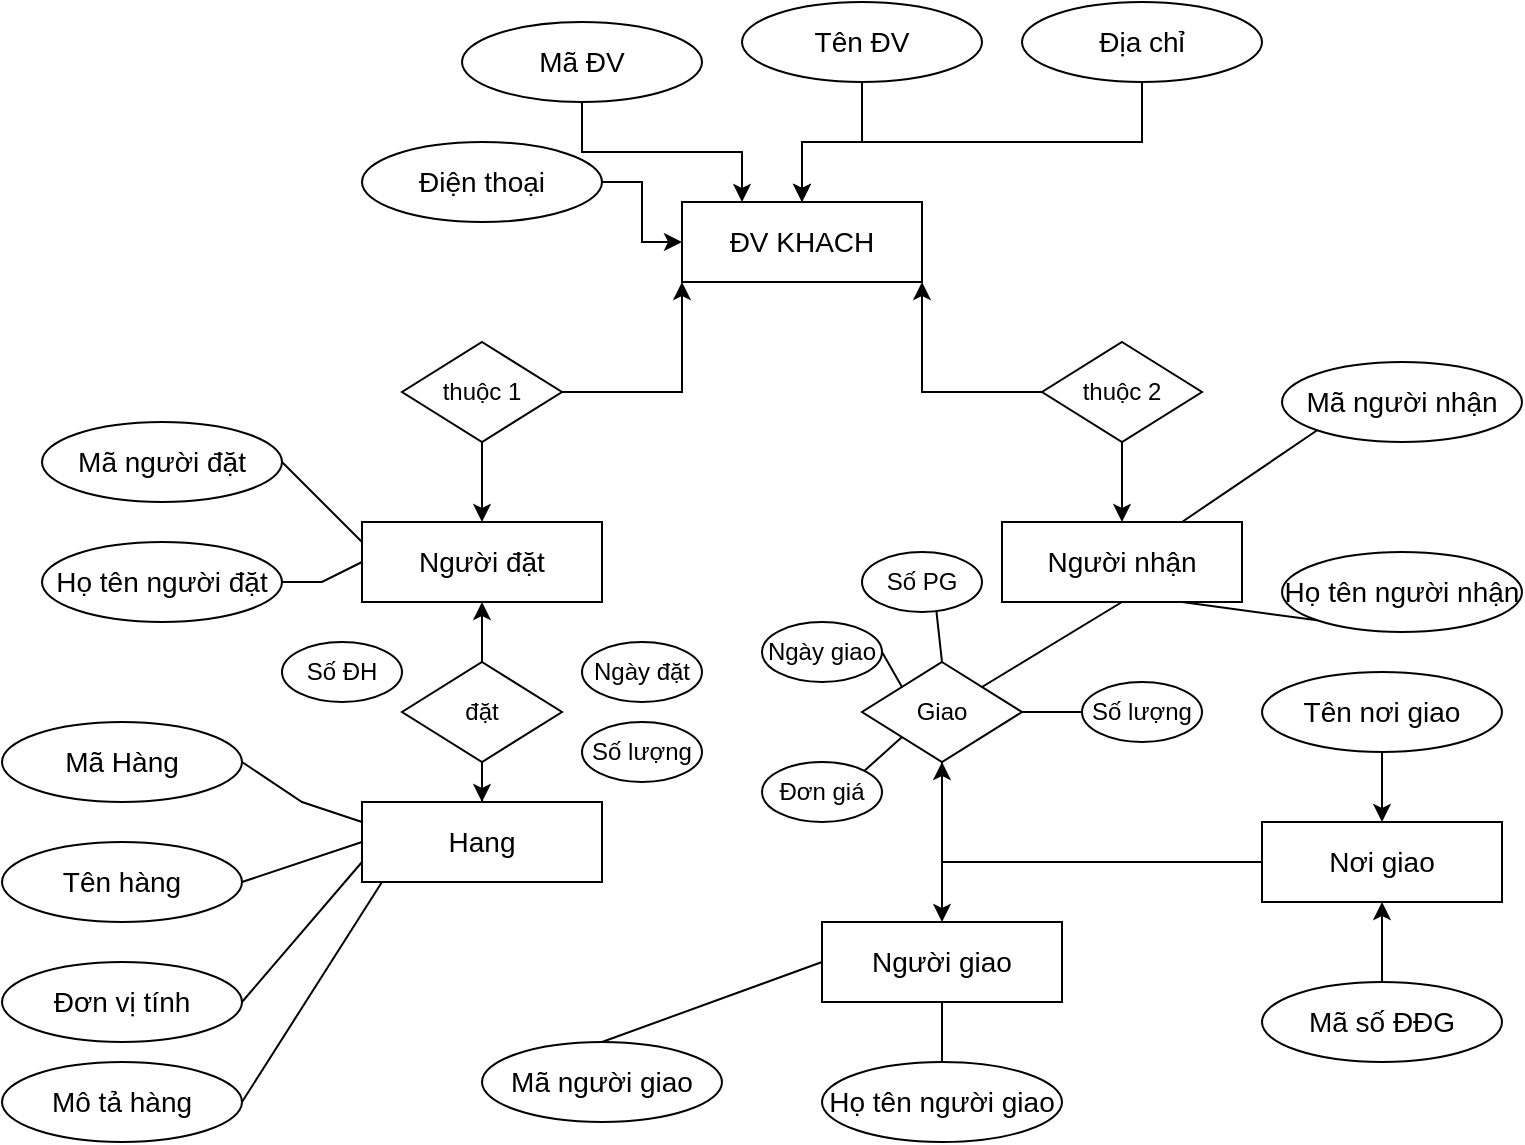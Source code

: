 <mxfile version="21.1.7" type="device">
  <diagram name="Trang-1" id="0T2DpnhNtaOEDZ0AAVh_">
    <mxGraphModel dx="1290" dy="637" grid="1" gridSize="10" guides="1" tooltips="1" connect="1" arrows="1" fold="1" page="1" pageScale="1" pageWidth="3300" pageHeight="4681" math="0" shadow="0">
      <root>
        <mxCell id="0" />
        <mxCell id="1" parent="0" />
        <mxCell id="S2ADbZ0K08sxcOndsPeL-1" value="&lt;font style=&quot;font-size: 14px;&quot;&gt;Người đặt&lt;/font&gt;" style="rounded=0;whiteSpace=wrap;html=1;" vertex="1" parent="1">
          <mxGeometry x="310" y="310" width="120" height="40" as="geometry" />
        </mxCell>
        <mxCell id="S2ADbZ0K08sxcOndsPeL-2" value="&lt;font style=&quot;font-size: 14px;&quot;&gt;Người nhận&lt;/font&gt;" style="rounded=0;whiteSpace=wrap;html=1;" vertex="1" parent="1">
          <mxGeometry x="630" y="310" width="120" height="40" as="geometry" />
        </mxCell>
        <mxCell id="S2ADbZ0K08sxcOndsPeL-3" value="&lt;span style=&quot;font-size: 14px;&quot;&gt;ĐV KHACH&lt;/span&gt;" style="rounded=0;whiteSpace=wrap;html=1;" vertex="1" parent="1">
          <mxGeometry x="470" y="150" width="120" height="40" as="geometry" />
        </mxCell>
        <mxCell id="S2ADbZ0K08sxcOndsPeL-4" value="&lt;font style=&quot;font-size: 14px;&quot;&gt;Hang&lt;/font&gt;" style="rounded=0;whiteSpace=wrap;html=1;" vertex="1" parent="1">
          <mxGeometry x="310" y="450" width="120" height="40" as="geometry" />
        </mxCell>
        <mxCell id="S2ADbZ0K08sxcOndsPeL-17" style="edgeStyle=orthogonalEdgeStyle;rounded=0;orthogonalLoop=1;jettySize=auto;html=1;entryX=0;entryY=1;entryDx=0;entryDy=0;" edge="1" parent="1" source="S2ADbZ0K08sxcOndsPeL-5" target="S2ADbZ0K08sxcOndsPeL-3">
          <mxGeometry relative="1" as="geometry" />
        </mxCell>
        <mxCell id="S2ADbZ0K08sxcOndsPeL-18" style="edgeStyle=orthogonalEdgeStyle;rounded=0;orthogonalLoop=1;jettySize=auto;html=1;exitX=0.5;exitY=1;exitDx=0;exitDy=0;entryX=0.5;entryY=0;entryDx=0;entryDy=0;" edge="1" parent="1" source="S2ADbZ0K08sxcOndsPeL-5" target="S2ADbZ0K08sxcOndsPeL-1">
          <mxGeometry relative="1" as="geometry" />
        </mxCell>
        <mxCell id="S2ADbZ0K08sxcOndsPeL-5" value="thuộc 1" style="rhombus;whiteSpace=wrap;html=1;" vertex="1" parent="1">
          <mxGeometry x="330" y="220" width="80" height="50" as="geometry" />
        </mxCell>
        <mxCell id="S2ADbZ0K08sxcOndsPeL-21" style="edgeStyle=orthogonalEdgeStyle;rounded=0;orthogonalLoop=1;jettySize=auto;html=1;entryX=0.5;entryY=1;entryDx=0;entryDy=0;" edge="1" parent="1" source="S2ADbZ0K08sxcOndsPeL-6" target="S2ADbZ0K08sxcOndsPeL-1">
          <mxGeometry relative="1" as="geometry" />
        </mxCell>
        <mxCell id="S2ADbZ0K08sxcOndsPeL-22" style="edgeStyle=orthogonalEdgeStyle;rounded=0;orthogonalLoop=1;jettySize=auto;html=1;entryX=0.5;entryY=0;entryDx=0;entryDy=0;" edge="1" parent="1" source="S2ADbZ0K08sxcOndsPeL-6" target="S2ADbZ0K08sxcOndsPeL-4">
          <mxGeometry relative="1" as="geometry" />
        </mxCell>
        <mxCell id="S2ADbZ0K08sxcOndsPeL-6" value="đặt" style="rhombus;whiteSpace=wrap;html=1;" vertex="1" parent="1">
          <mxGeometry x="330" y="380" width="80" height="50" as="geometry" />
        </mxCell>
        <mxCell id="S2ADbZ0K08sxcOndsPeL-52" style="edgeStyle=orthogonalEdgeStyle;rounded=0;orthogonalLoop=1;jettySize=auto;html=1;entryX=0.5;entryY=0;entryDx=0;entryDy=0;" edge="1" parent="1" source="S2ADbZ0K08sxcOndsPeL-7" target="S2ADbZ0K08sxcOndsPeL-47">
          <mxGeometry relative="1" as="geometry" />
        </mxCell>
        <mxCell id="S2ADbZ0K08sxcOndsPeL-7" value="Giao" style="rhombus;whiteSpace=wrap;html=1;" vertex="1" parent="1">
          <mxGeometry x="560" y="380" width="80" height="50" as="geometry" />
        </mxCell>
        <mxCell id="S2ADbZ0K08sxcOndsPeL-19" style="edgeStyle=orthogonalEdgeStyle;rounded=0;orthogonalLoop=1;jettySize=auto;html=1;exitX=0.5;exitY=1;exitDx=0;exitDy=0;entryX=0.5;entryY=0;entryDx=0;entryDy=0;" edge="1" parent="1" source="S2ADbZ0K08sxcOndsPeL-8" target="S2ADbZ0K08sxcOndsPeL-2">
          <mxGeometry relative="1" as="geometry" />
        </mxCell>
        <mxCell id="S2ADbZ0K08sxcOndsPeL-20" style="edgeStyle=orthogonalEdgeStyle;rounded=0;orthogonalLoop=1;jettySize=auto;html=1;entryX=1;entryY=1;entryDx=0;entryDy=0;" edge="1" parent="1" source="S2ADbZ0K08sxcOndsPeL-8" target="S2ADbZ0K08sxcOndsPeL-3">
          <mxGeometry relative="1" as="geometry" />
        </mxCell>
        <mxCell id="S2ADbZ0K08sxcOndsPeL-8" value="thuộc 2" style="rhombus;whiteSpace=wrap;html=1;" vertex="1" parent="1">
          <mxGeometry x="650" y="220" width="80" height="50" as="geometry" />
        </mxCell>
        <mxCell id="S2ADbZ0K08sxcOndsPeL-16" style="edgeStyle=orthogonalEdgeStyle;rounded=0;orthogonalLoop=1;jettySize=auto;html=1;entryX=0;entryY=0.5;entryDx=0;entryDy=0;" edge="1" parent="1" source="S2ADbZ0K08sxcOndsPeL-9" target="S2ADbZ0K08sxcOndsPeL-3">
          <mxGeometry relative="1" as="geometry" />
        </mxCell>
        <mxCell id="S2ADbZ0K08sxcOndsPeL-9" value="&lt;font style=&quot;font-size: 14px;&quot;&gt;Điện thoại&lt;/font&gt;" style="ellipse;whiteSpace=wrap;html=1;" vertex="1" parent="1">
          <mxGeometry x="310" y="120" width="120" height="40" as="geometry" />
        </mxCell>
        <mxCell id="S2ADbZ0K08sxcOndsPeL-15" style="edgeStyle=orthogonalEdgeStyle;rounded=0;orthogonalLoop=1;jettySize=auto;html=1;entryX=0.25;entryY=0;entryDx=0;entryDy=0;" edge="1" parent="1" source="S2ADbZ0K08sxcOndsPeL-10" target="S2ADbZ0K08sxcOndsPeL-3">
          <mxGeometry relative="1" as="geometry" />
        </mxCell>
        <mxCell id="S2ADbZ0K08sxcOndsPeL-10" value="&lt;font style=&quot;font-size: 14px;&quot;&gt;Mã ĐV&lt;/font&gt;" style="ellipse;whiteSpace=wrap;html=1;" vertex="1" parent="1">
          <mxGeometry x="360" y="60" width="120" height="40" as="geometry" />
        </mxCell>
        <mxCell id="S2ADbZ0K08sxcOndsPeL-14" style="edgeStyle=orthogonalEdgeStyle;rounded=0;orthogonalLoop=1;jettySize=auto;html=1;entryX=0.5;entryY=0;entryDx=0;entryDy=0;" edge="1" parent="1" source="S2ADbZ0K08sxcOndsPeL-11" target="S2ADbZ0K08sxcOndsPeL-3">
          <mxGeometry relative="1" as="geometry" />
        </mxCell>
        <mxCell id="S2ADbZ0K08sxcOndsPeL-11" value="&lt;font style=&quot;font-size: 14px;&quot;&gt;Tên ĐV&lt;/font&gt;" style="ellipse;whiteSpace=wrap;html=1;" vertex="1" parent="1">
          <mxGeometry x="500" y="50" width="120" height="40" as="geometry" />
        </mxCell>
        <mxCell id="S2ADbZ0K08sxcOndsPeL-13" style="edgeStyle=orthogonalEdgeStyle;rounded=0;orthogonalLoop=1;jettySize=auto;html=1;exitX=0.5;exitY=1;exitDx=0;exitDy=0;" edge="1" parent="1" source="S2ADbZ0K08sxcOndsPeL-12" target="S2ADbZ0K08sxcOndsPeL-3">
          <mxGeometry relative="1" as="geometry" />
        </mxCell>
        <mxCell id="S2ADbZ0K08sxcOndsPeL-12" value="&lt;span style=&quot;font-size: 14px;&quot;&gt;Địa chỉ&lt;/span&gt;" style="ellipse;whiteSpace=wrap;html=1;" vertex="1" parent="1">
          <mxGeometry x="640" y="50" width="120" height="40" as="geometry" />
        </mxCell>
        <mxCell id="S2ADbZ0K08sxcOndsPeL-23" value="&lt;font style=&quot;font-size: 14px;&quot;&gt;Mã Hàng&lt;/font&gt;" style="ellipse;whiteSpace=wrap;html=1;" vertex="1" parent="1">
          <mxGeometry x="130" y="410" width="120" height="40" as="geometry" />
        </mxCell>
        <mxCell id="S2ADbZ0K08sxcOndsPeL-24" value="&lt;font style=&quot;font-size: 14px;&quot;&gt;Tên hàng&lt;/font&gt;" style="ellipse;whiteSpace=wrap;html=1;" vertex="1" parent="1">
          <mxGeometry x="130" y="470" width="120" height="40" as="geometry" />
        </mxCell>
        <mxCell id="S2ADbZ0K08sxcOndsPeL-25" value="&lt;span style=&quot;font-size: 14px;&quot;&gt;Đơn vị tính&lt;/span&gt;" style="ellipse;whiteSpace=wrap;html=1;" vertex="1" parent="1">
          <mxGeometry x="130" y="530" width="120" height="40" as="geometry" />
        </mxCell>
        <mxCell id="S2ADbZ0K08sxcOndsPeL-26" value="&lt;span style=&quot;font-size: 14px;&quot;&gt;Mô tả hàng&lt;/span&gt;" style="ellipse;whiteSpace=wrap;html=1;" vertex="1" parent="1">
          <mxGeometry x="130" y="580" width="120" height="40" as="geometry" />
        </mxCell>
        <mxCell id="S2ADbZ0K08sxcOndsPeL-27" value="" style="endArrow=none;html=1;rounded=0;entryX=1;entryY=0.5;entryDx=0;entryDy=0;exitX=0;exitY=0.25;exitDx=0;exitDy=0;" edge="1" parent="1" source="S2ADbZ0K08sxcOndsPeL-4" target="S2ADbZ0K08sxcOndsPeL-23">
          <mxGeometry width="50" height="50" relative="1" as="geometry">
            <mxPoint x="630" y="350" as="sourcePoint" />
            <mxPoint x="680" y="300" as="targetPoint" />
            <Array as="points">
              <mxPoint x="280" y="450" />
            </Array>
          </mxGeometry>
        </mxCell>
        <mxCell id="S2ADbZ0K08sxcOndsPeL-28" value="" style="endArrow=none;html=1;rounded=0;entryX=1;entryY=0.5;entryDx=0;entryDy=0;exitX=0;exitY=0.5;exitDx=0;exitDy=0;" edge="1" parent="1" source="S2ADbZ0K08sxcOndsPeL-4" target="S2ADbZ0K08sxcOndsPeL-24">
          <mxGeometry width="50" height="50" relative="1" as="geometry">
            <mxPoint x="630" y="350" as="sourcePoint" />
            <mxPoint x="680" y="300" as="targetPoint" />
          </mxGeometry>
        </mxCell>
        <mxCell id="S2ADbZ0K08sxcOndsPeL-29" value="" style="endArrow=none;html=1;rounded=0;entryX=1;entryY=0.5;entryDx=0;entryDy=0;exitX=0;exitY=0.75;exitDx=0;exitDy=0;" edge="1" parent="1" source="S2ADbZ0K08sxcOndsPeL-4" target="S2ADbZ0K08sxcOndsPeL-25">
          <mxGeometry width="50" height="50" relative="1" as="geometry">
            <mxPoint x="310" y="490" as="sourcePoint" />
            <mxPoint x="250" y="510" as="targetPoint" />
          </mxGeometry>
        </mxCell>
        <mxCell id="S2ADbZ0K08sxcOndsPeL-30" value="" style="endArrow=none;html=1;rounded=0;entryX=1;entryY=0.5;entryDx=0;entryDy=0;exitX=0;exitY=0.75;exitDx=0;exitDy=0;" edge="1" parent="1" target="S2ADbZ0K08sxcOndsPeL-26">
          <mxGeometry width="50" height="50" relative="1" as="geometry">
            <mxPoint x="320" y="490" as="sourcePoint" />
            <mxPoint x="260" y="560" as="targetPoint" />
          </mxGeometry>
        </mxCell>
        <mxCell id="S2ADbZ0K08sxcOndsPeL-31" value="&lt;font style=&quot;font-size: 14px;&quot;&gt;Mã người đặt&lt;/font&gt;" style="ellipse;whiteSpace=wrap;html=1;" vertex="1" parent="1">
          <mxGeometry x="150" y="260" width="120" height="40" as="geometry" />
        </mxCell>
        <mxCell id="S2ADbZ0K08sxcOndsPeL-32" value="&lt;font style=&quot;font-size: 14px;&quot;&gt;Họ tên người đặt&lt;/font&gt;" style="ellipse;whiteSpace=wrap;html=1;" vertex="1" parent="1">
          <mxGeometry x="150" y="320" width="120" height="40" as="geometry" />
        </mxCell>
        <mxCell id="S2ADbZ0K08sxcOndsPeL-33" value="" style="endArrow=none;html=1;rounded=0;entryX=1;entryY=0.5;entryDx=0;entryDy=0;exitX=0;exitY=0.5;exitDx=0;exitDy=0;" edge="1" parent="1" source="S2ADbZ0K08sxcOndsPeL-1" target="S2ADbZ0K08sxcOndsPeL-32">
          <mxGeometry width="50" height="50" relative="1" as="geometry">
            <mxPoint x="320" y="480" as="sourcePoint" />
            <mxPoint x="260" y="500" as="targetPoint" />
            <Array as="points">
              <mxPoint x="290" y="340" />
            </Array>
          </mxGeometry>
        </mxCell>
        <mxCell id="S2ADbZ0K08sxcOndsPeL-34" value="" style="endArrow=none;html=1;rounded=0;entryX=1;entryY=0.5;entryDx=0;entryDy=0;exitX=0;exitY=0.25;exitDx=0;exitDy=0;" edge="1" parent="1" source="S2ADbZ0K08sxcOndsPeL-1" target="S2ADbZ0K08sxcOndsPeL-31">
          <mxGeometry width="50" height="50" relative="1" as="geometry">
            <mxPoint x="320" y="340" as="sourcePoint" />
            <mxPoint x="280" y="350" as="targetPoint" />
          </mxGeometry>
        </mxCell>
        <mxCell id="S2ADbZ0K08sxcOndsPeL-35" value="&lt;font style=&quot;font-size: 12px;&quot;&gt;Số ĐH&lt;/font&gt;" style="ellipse;whiteSpace=wrap;html=1;" vertex="1" parent="1">
          <mxGeometry x="270" y="370" width="60" height="30" as="geometry" />
        </mxCell>
        <mxCell id="S2ADbZ0K08sxcOndsPeL-36" value="&lt;font style=&quot;font-size: 12px;&quot;&gt;Ngày đặt&lt;/font&gt;" style="ellipse;whiteSpace=wrap;html=1;" vertex="1" parent="1">
          <mxGeometry x="420" y="370" width="60" height="30" as="geometry" />
        </mxCell>
        <mxCell id="S2ADbZ0K08sxcOndsPeL-37" value="&lt;font style=&quot;font-size: 12px;&quot;&gt;Số lượng&lt;/font&gt;" style="ellipse;whiteSpace=wrap;html=1;" vertex="1" parent="1">
          <mxGeometry x="420" y="410" width="60" height="30" as="geometry" />
        </mxCell>
        <mxCell id="S2ADbZ0K08sxcOndsPeL-38" value="&lt;font style=&quot;font-size: 12px;&quot;&gt;Số lượng&lt;/font&gt;" style="ellipse;whiteSpace=wrap;html=1;" vertex="1" parent="1">
          <mxGeometry x="670" y="390" width="60" height="30" as="geometry" />
        </mxCell>
        <mxCell id="S2ADbZ0K08sxcOndsPeL-39" value="&lt;font style=&quot;font-size: 12px;&quot;&gt;Ngày giao&lt;/font&gt;" style="ellipse;whiteSpace=wrap;html=1;" vertex="1" parent="1">
          <mxGeometry x="510" y="360" width="60" height="30" as="geometry" />
        </mxCell>
        <mxCell id="S2ADbZ0K08sxcOndsPeL-40" value="Đơn giá" style="ellipse;whiteSpace=wrap;html=1;" vertex="1" parent="1">
          <mxGeometry x="510" y="430" width="60" height="30" as="geometry" />
        </mxCell>
        <mxCell id="S2ADbZ0K08sxcOndsPeL-41" value="&lt;font style=&quot;font-size: 12px;&quot;&gt;Số PG&lt;/font&gt;" style="ellipse;whiteSpace=wrap;html=1;" vertex="1" parent="1">
          <mxGeometry x="560" y="325" width="60" height="30" as="geometry" />
        </mxCell>
        <mxCell id="S2ADbZ0K08sxcOndsPeL-42" value="" style="endArrow=none;html=1;rounded=0;entryX=0.5;entryY=0;entryDx=0;entryDy=0;exitX=0.62;exitY=0.987;exitDx=0;exitDy=0;exitPerimeter=0;" edge="1" parent="1" source="S2ADbZ0K08sxcOndsPeL-41" target="S2ADbZ0K08sxcOndsPeL-7">
          <mxGeometry width="50" height="50" relative="1" as="geometry">
            <mxPoint x="320" y="340" as="sourcePoint" />
            <mxPoint x="280" y="350" as="targetPoint" />
            <Array as="points" />
          </mxGeometry>
        </mxCell>
        <mxCell id="S2ADbZ0K08sxcOndsPeL-43" value="" style="endArrow=none;html=1;rounded=0;entryX=0;entryY=0;entryDx=0;entryDy=0;exitX=1;exitY=0.5;exitDx=0;exitDy=0;" edge="1" parent="1" source="S2ADbZ0K08sxcOndsPeL-39" target="S2ADbZ0K08sxcOndsPeL-7">
          <mxGeometry width="50" height="50" relative="1" as="geometry">
            <mxPoint x="607" y="365" as="sourcePoint" />
            <mxPoint x="610" y="390" as="targetPoint" />
            <Array as="points" />
          </mxGeometry>
        </mxCell>
        <mxCell id="S2ADbZ0K08sxcOndsPeL-44" value="" style="endArrow=none;html=1;rounded=0;entryX=1;entryY=0;entryDx=0;entryDy=0;exitX=0;exitY=1;exitDx=0;exitDy=0;" edge="1" parent="1" source="S2ADbZ0K08sxcOndsPeL-7" target="S2ADbZ0K08sxcOndsPeL-40">
          <mxGeometry width="50" height="50" relative="1" as="geometry">
            <mxPoint x="580" y="385" as="sourcePoint" />
            <mxPoint x="590" y="403" as="targetPoint" />
            <Array as="points" />
          </mxGeometry>
        </mxCell>
        <mxCell id="S2ADbZ0K08sxcOndsPeL-45" value="" style="endArrow=none;html=1;rounded=0;entryX=1;entryY=0.5;entryDx=0;entryDy=0;exitX=0;exitY=0.5;exitDx=0;exitDy=0;" edge="1" parent="1" source="S2ADbZ0K08sxcOndsPeL-38" target="S2ADbZ0K08sxcOndsPeL-7">
          <mxGeometry width="50" height="50" relative="1" as="geometry">
            <mxPoint x="590" y="428" as="sourcePoint" />
            <mxPoint x="571" y="444" as="targetPoint" />
            <Array as="points" />
          </mxGeometry>
        </mxCell>
        <mxCell id="S2ADbZ0K08sxcOndsPeL-46" value="" style="endArrow=none;html=1;rounded=0;entryX=1;entryY=0;entryDx=0;entryDy=0;exitX=0.5;exitY=1;exitDx=0;exitDy=0;" edge="1" parent="1" source="S2ADbZ0K08sxcOndsPeL-2" target="S2ADbZ0K08sxcOndsPeL-7">
          <mxGeometry width="50" height="50" relative="1" as="geometry">
            <mxPoint x="680" y="415" as="sourcePoint" />
            <mxPoint x="650" y="415" as="targetPoint" />
            <Array as="points" />
          </mxGeometry>
        </mxCell>
        <mxCell id="S2ADbZ0K08sxcOndsPeL-47" value="&lt;font style=&quot;font-size: 14px;&quot;&gt;Người giao&lt;/font&gt;" style="rounded=0;whiteSpace=wrap;html=1;" vertex="1" parent="1">
          <mxGeometry x="540" y="510" width="120" height="40" as="geometry" />
        </mxCell>
        <mxCell id="S2ADbZ0K08sxcOndsPeL-48" value="&lt;font style=&quot;font-size: 14px;&quot;&gt;Mã người giao&lt;/font&gt;" style="ellipse;whiteSpace=wrap;html=1;" vertex="1" parent="1">
          <mxGeometry x="370" y="570" width="120" height="40" as="geometry" />
        </mxCell>
        <mxCell id="S2ADbZ0K08sxcOndsPeL-49" value="&lt;font style=&quot;font-size: 14px;&quot;&gt;Họ tên người giao&lt;/font&gt;" style="ellipse;whiteSpace=wrap;html=1;" vertex="1" parent="1">
          <mxGeometry x="540" y="580" width="120" height="40" as="geometry" />
        </mxCell>
        <mxCell id="S2ADbZ0K08sxcOndsPeL-50" value="" style="endArrow=none;html=1;rounded=0;entryX=0.5;entryY=0;entryDx=0;entryDy=0;exitX=0;exitY=0.5;exitDx=0;exitDy=0;" edge="1" parent="1" source="S2ADbZ0K08sxcOndsPeL-47" target="S2ADbZ0K08sxcOndsPeL-48">
          <mxGeometry width="50" height="50" relative="1" as="geometry">
            <mxPoint x="330" y="500" as="sourcePoint" />
            <mxPoint x="260" y="610" as="targetPoint" />
          </mxGeometry>
        </mxCell>
        <mxCell id="S2ADbZ0K08sxcOndsPeL-51" value="" style="endArrow=none;html=1;rounded=0;entryX=0.5;entryY=1;entryDx=0;entryDy=0;exitX=0.5;exitY=0;exitDx=0;exitDy=0;" edge="1" parent="1" source="S2ADbZ0K08sxcOndsPeL-49" target="S2ADbZ0K08sxcOndsPeL-47">
          <mxGeometry width="50" height="50" relative="1" as="geometry">
            <mxPoint x="550" y="540" as="sourcePoint" />
            <mxPoint x="440" y="580" as="targetPoint" />
          </mxGeometry>
        </mxCell>
        <mxCell id="S2ADbZ0K08sxcOndsPeL-58" style="edgeStyle=orthogonalEdgeStyle;rounded=0;orthogonalLoop=1;jettySize=auto;html=1;" edge="1" parent="1" source="S2ADbZ0K08sxcOndsPeL-53" target="S2ADbZ0K08sxcOndsPeL-7">
          <mxGeometry relative="1" as="geometry" />
        </mxCell>
        <mxCell id="S2ADbZ0K08sxcOndsPeL-53" value="&lt;font style=&quot;font-size: 14px;&quot;&gt;Nơi giao&lt;/font&gt;" style="rounded=0;whiteSpace=wrap;html=1;" vertex="1" parent="1">
          <mxGeometry x="760" y="460" width="120" height="40" as="geometry" />
        </mxCell>
        <mxCell id="S2ADbZ0K08sxcOndsPeL-57" style="edgeStyle=orthogonalEdgeStyle;rounded=0;orthogonalLoop=1;jettySize=auto;html=1;entryX=0.5;entryY=1;entryDx=0;entryDy=0;" edge="1" parent="1" source="S2ADbZ0K08sxcOndsPeL-54" target="S2ADbZ0K08sxcOndsPeL-53">
          <mxGeometry relative="1" as="geometry" />
        </mxCell>
        <mxCell id="S2ADbZ0K08sxcOndsPeL-54" value="&lt;font style=&quot;font-size: 14px;&quot;&gt;Mã số ĐĐG&lt;/font&gt;" style="ellipse;whiteSpace=wrap;html=1;" vertex="1" parent="1">
          <mxGeometry x="760" y="540" width="120" height="40" as="geometry" />
        </mxCell>
        <mxCell id="S2ADbZ0K08sxcOndsPeL-56" style="edgeStyle=orthogonalEdgeStyle;rounded=0;orthogonalLoop=1;jettySize=auto;html=1;entryX=0.5;entryY=0;entryDx=0;entryDy=0;" edge="1" parent="1" source="S2ADbZ0K08sxcOndsPeL-55" target="S2ADbZ0K08sxcOndsPeL-53">
          <mxGeometry relative="1" as="geometry" />
        </mxCell>
        <mxCell id="S2ADbZ0K08sxcOndsPeL-55" value="&lt;font style=&quot;font-size: 14px;&quot;&gt;Tên nơi giao&lt;/font&gt;" style="ellipse;whiteSpace=wrap;html=1;" vertex="1" parent="1">
          <mxGeometry x="760" y="385" width="120" height="40" as="geometry" />
        </mxCell>
        <mxCell id="S2ADbZ0K08sxcOndsPeL-59" value="&lt;font style=&quot;font-size: 14px;&quot;&gt;Mã người nhận&lt;/font&gt;" style="ellipse;whiteSpace=wrap;html=1;" vertex="1" parent="1">
          <mxGeometry x="770" y="230" width="120" height="40" as="geometry" />
        </mxCell>
        <mxCell id="S2ADbZ0K08sxcOndsPeL-60" value="&lt;font style=&quot;font-size: 14px;&quot;&gt;Họ tên người nhận&lt;/font&gt;" style="ellipse;whiteSpace=wrap;html=1;" vertex="1" parent="1">
          <mxGeometry x="770" y="325" width="120" height="40" as="geometry" />
        </mxCell>
        <mxCell id="S2ADbZ0K08sxcOndsPeL-62" value="" style="endArrow=none;html=1;rounded=0;entryX=0;entryY=1;entryDx=0;entryDy=0;exitX=0.75;exitY=0;exitDx=0;exitDy=0;" edge="1" parent="1" source="S2ADbZ0K08sxcOndsPeL-2" target="S2ADbZ0K08sxcOndsPeL-59">
          <mxGeometry width="50" height="50" relative="1" as="geometry">
            <mxPoint x="610" y="590" as="sourcePoint" />
            <mxPoint x="610" y="560" as="targetPoint" />
          </mxGeometry>
        </mxCell>
        <mxCell id="S2ADbZ0K08sxcOndsPeL-63" value="" style="endArrow=none;html=1;rounded=0;entryX=0;entryY=1;entryDx=0;entryDy=0;exitX=0.75;exitY=1;exitDx=0;exitDy=0;" edge="1" parent="1" source="S2ADbZ0K08sxcOndsPeL-2" target="S2ADbZ0K08sxcOndsPeL-60">
          <mxGeometry width="50" height="50" relative="1" as="geometry">
            <mxPoint x="730" y="320" as="sourcePoint" />
            <mxPoint x="798" y="274" as="targetPoint" />
          </mxGeometry>
        </mxCell>
      </root>
    </mxGraphModel>
  </diagram>
</mxfile>
